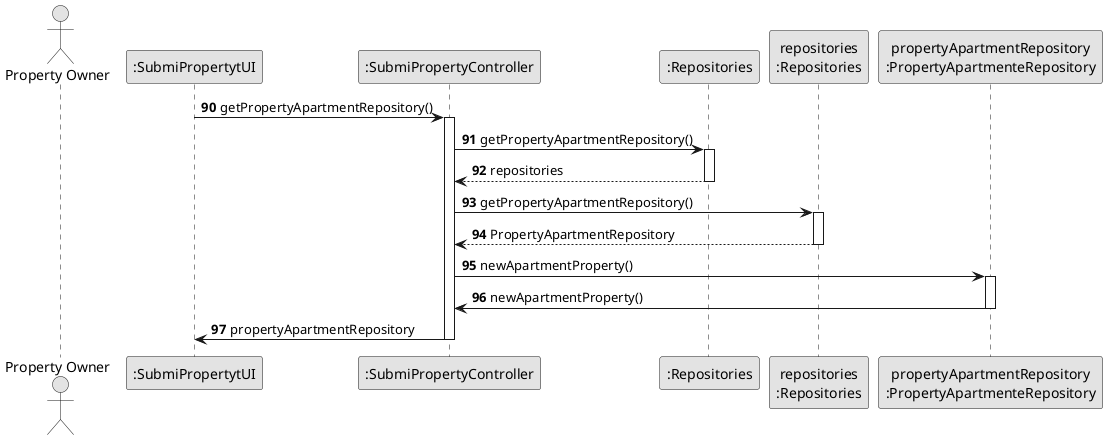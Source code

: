 @startuml
skinparam monochrome true
skinparam packageStyle rectangle
skinparam shadowing false

'hide footbox
actor "Property Owner" as User
participant ":SubmiPropertytUI" as UI_SP
participant ":SubmiPropertyController" as CTRL_SP

participant ":Repositories" as RepositorySingleton
participant "repositories\n:Repositories" as PLAT
participant "propertyApartmentRepository\n:PropertyApartmenteRepository" as propertyApartmentRepository

autonumber 90

UI_SP -> CTRL_SP : getPropertyApartmentRepository()
                 activate CTRL_SP

                 CTRL_SP -> RepositorySingleton : getPropertyApartmentRepository()
                 activate RepositorySingleton

                     RepositorySingleton --> CTRL_SP: repositories
                     deactivate RepositorySingleton

                 CTRL_SP -> PLAT : getPropertyApartmentRepository()
                 activate PLAT

                     PLAT --> CTRL_SP: PropertyApartmentRepository
                     deactivate PLAT

                 CTRL_SP -> propertyApartmentRepository: newApartmentProperty()
                 activate propertyApartmentRepository

                     propertyApartmentRepository -> CTRL_SP : newApartmentProperty()
                     deactivate propertyApartmentRepository

                 CTRL_SP -> UI_SP: propertyApartmentRepository
                 deactivate CTRL_SP

@enduml